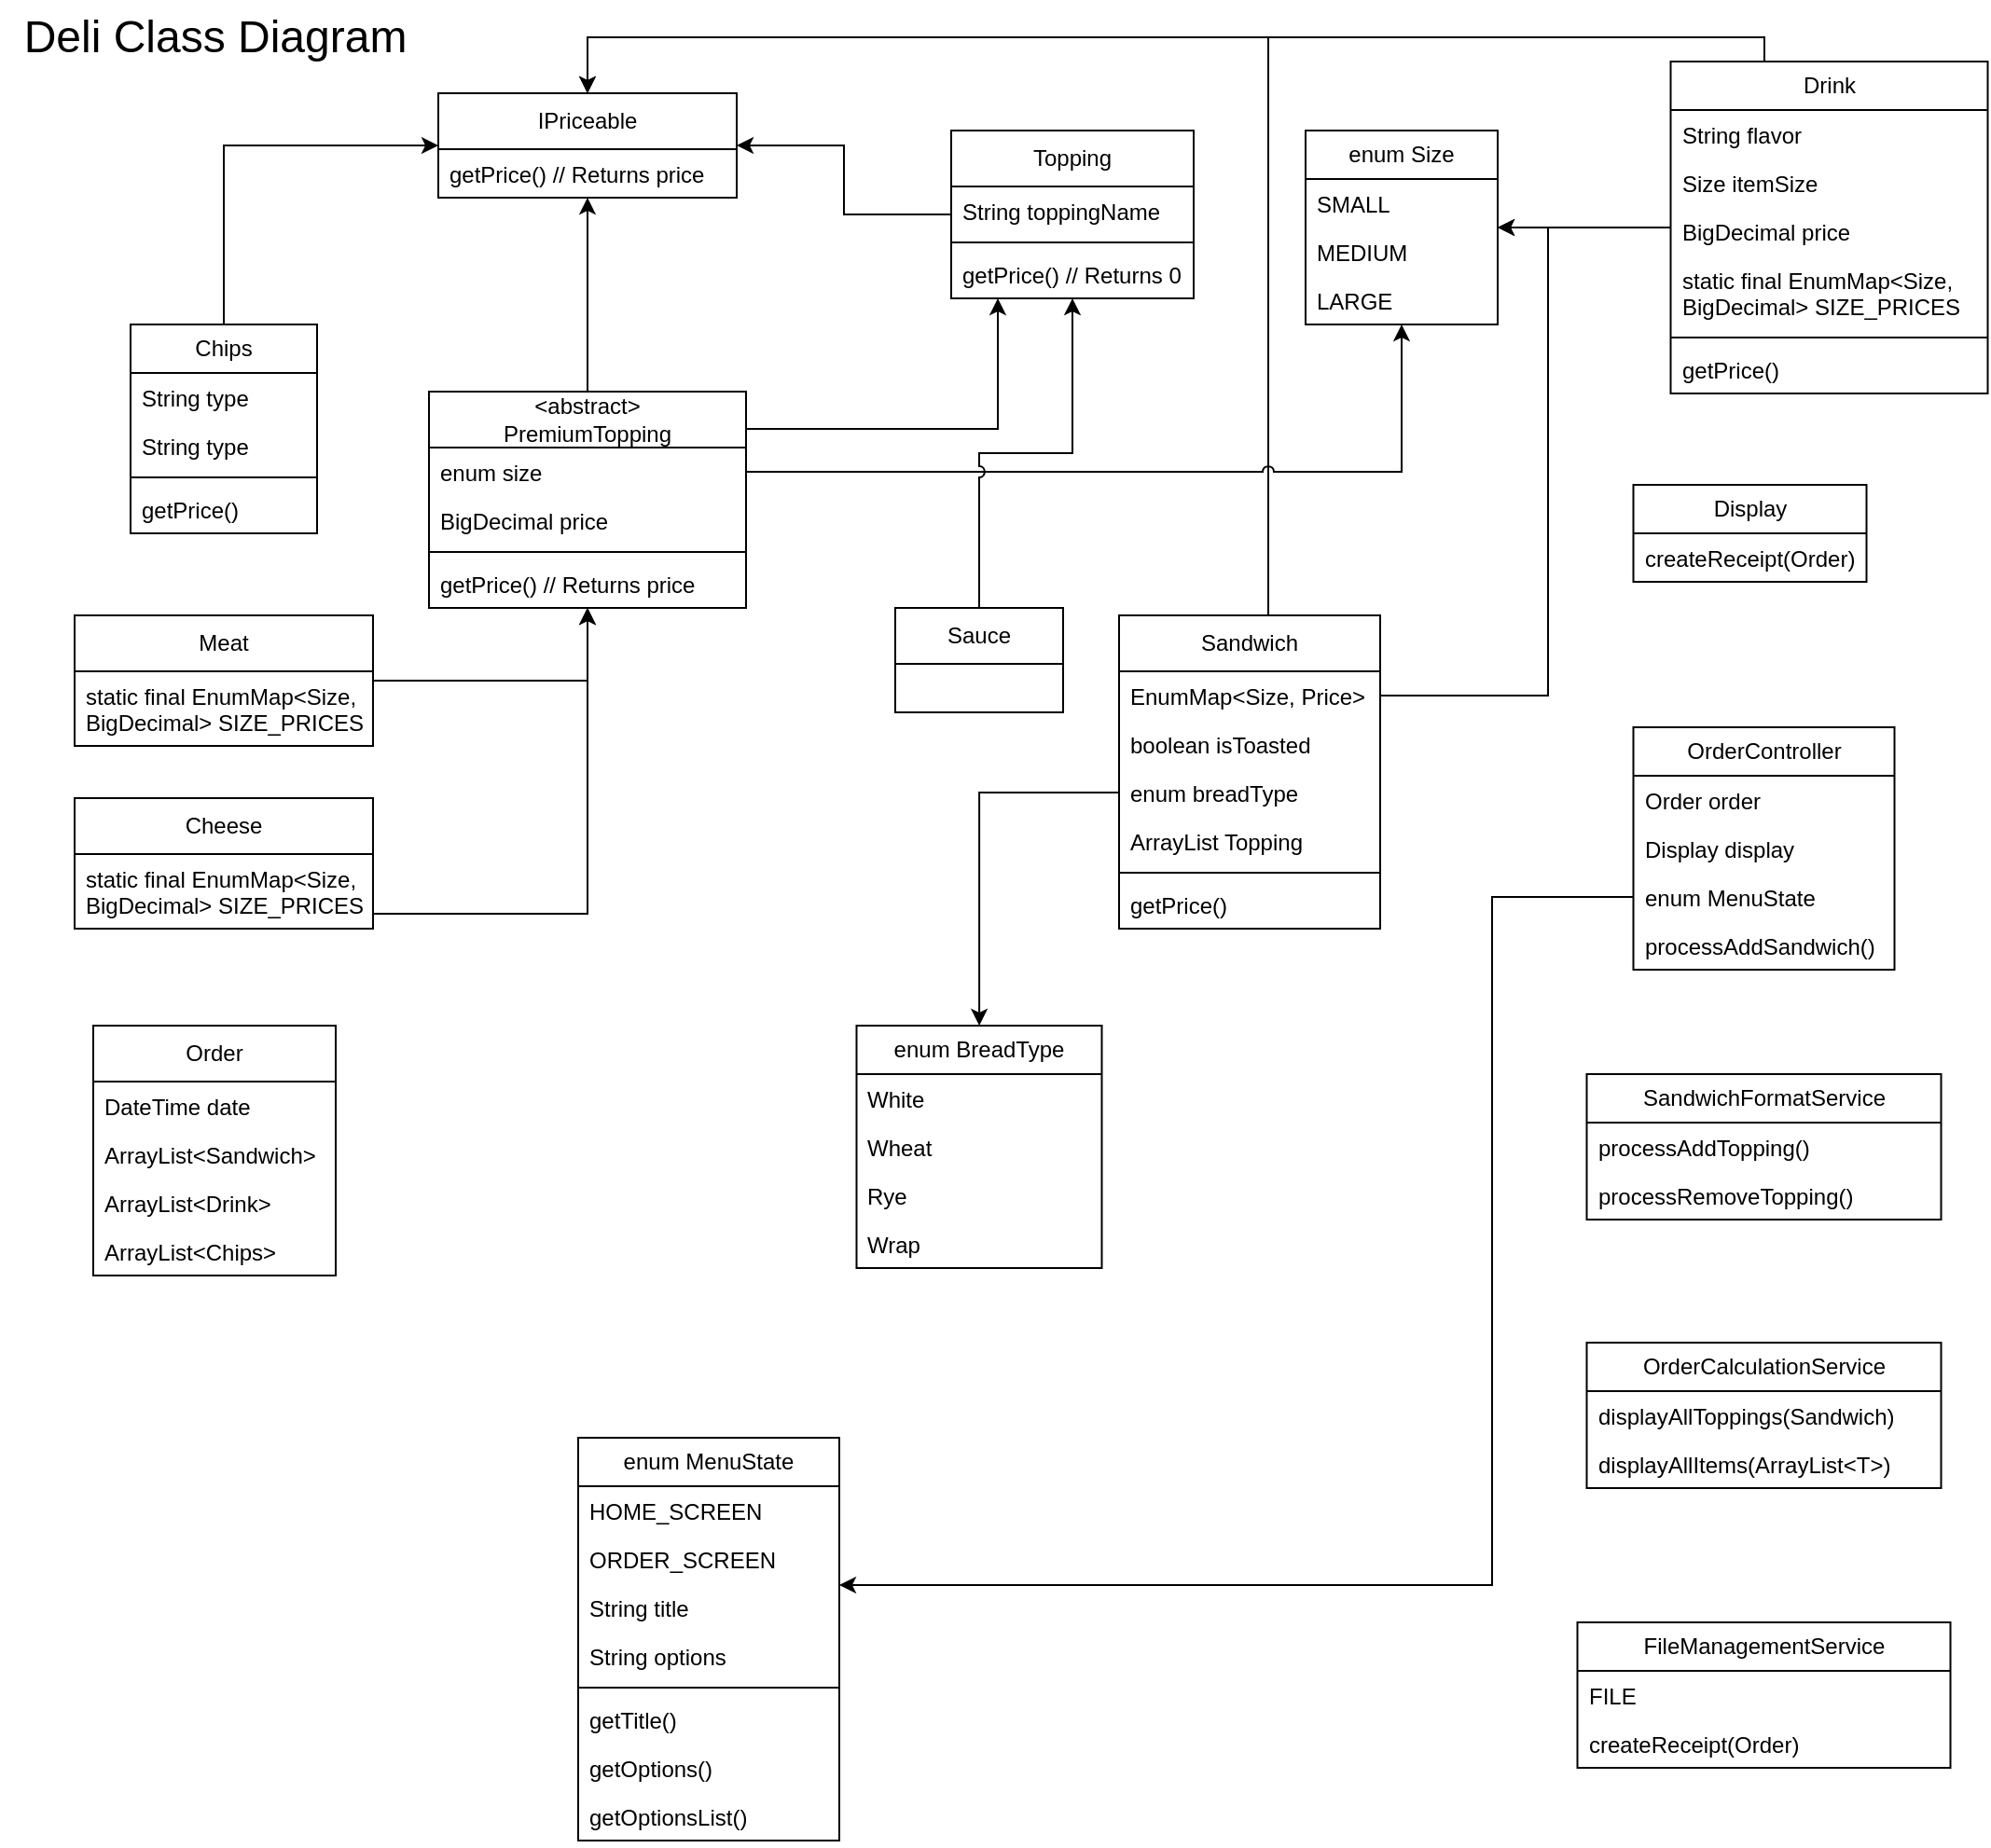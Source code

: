 <mxfile version="24.8.6">
  <diagram name="Page-1" id="uk5Gxl087Siz1Dc6DedR">
    <mxGraphModel dx="2537" dy="918" grid="1" gridSize="10" guides="1" tooltips="1" connect="1" arrows="1" fold="1" page="1" pageScale="1" pageWidth="850" pageHeight="1100" math="0" shadow="0">
      <root>
        <mxCell id="0" />
        <mxCell id="1" parent="0" />
        <mxCell id="gyhzgqQ-KLxNgcrdblLG-6" style="edgeStyle=orthogonalEdgeStyle;rounded=0;orthogonalLoop=1;jettySize=auto;html=1;jumpStyle=arc;" edge="1" parent="1" source="WZzNKSZbZgupmr9AaLVP-10" target="gyhzgqQ-KLxNgcrdblLG-1">
          <mxGeometry relative="1" as="geometry">
            <Array as="points">
              <mxPoint x="-160" y="30" />
              <mxPoint x="-525" y="30" />
            </Array>
          </mxGeometry>
        </mxCell>
        <mxCell id="WZzNKSZbZgupmr9AaLVP-10" value="Sandwich" style="swimlane;fontStyle=0;childLayout=stackLayout;horizontal=1;startSize=30;fillColor=none;horizontalStack=0;resizeParent=1;resizeParentMax=0;resizeLast=0;collapsible=1;marginBottom=0;whiteSpace=wrap;html=1;labelBackgroundColor=none;" parent="1" vertex="1">
          <mxGeometry x="-240" y="340" width="140" height="168" as="geometry" />
        </mxCell>
        <mxCell id="WZzNKSZbZgupmr9AaLVP-205" value="EnumMap&amp;lt;Size, Price&amp;gt;" style="text;strokeColor=none;fillColor=none;align=left;verticalAlign=top;spacingLeft=4;spacingRight=4;overflow=hidden;rotatable=0;points=[[0,0.5],[1,0.5]];portConstraint=eastwest;whiteSpace=wrap;html=1;labelBackgroundColor=none;" parent="WZzNKSZbZgupmr9AaLVP-10" vertex="1">
          <mxGeometry y="30" width="140" height="26" as="geometry" />
        </mxCell>
        <mxCell id="WZzNKSZbZgupmr9AaLVP-64" value="boolean isToasted" style="text;strokeColor=none;fillColor=none;align=left;verticalAlign=top;spacingLeft=4;spacingRight=4;overflow=hidden;rotatable=0;points=[[0,0.5],[1,0.5]];portConstraint=eastwest;whiteSpace=wrap;html=1;labelBackgroundColor=none;" parent="WZzNKSZbZgupmr9AaLVP-10" vertex="1">
          <mxGeometry y="56" width="140" height="26" as="geometry" />
        </mxCell>
        <mxCell id="WZzNKSZbZgupmr9AaLVP-76" value="enum breadType" style="text;strokeColor=none;fillColor=none;align=left;verticalAlign=top;spacingLeft=4;spacingRight=4;overflow=hidden;rotatable=0;points=[[0,0.5],[1,0.5]];portConstraint=eastwest;whiteSpace=wrap;html=1;labelBackgroundColor=none;" parent="WZzNKSZbZgupmr9AaLVP-10" vertex="1">
          <mxGeometry y="82" width="140" height="26" as="geometry" />
        </mxCell>
        <mxCell id="WZzNKSZbZgupmr9AaLVP-12" value="ArrayList Topping" style="text;strokeColor=none;fillColor=none;align=left;verticalAlign=top;spacingLeft=4;spacingRight=4;overflow=hidden;rotatable=0;points=[[0,0.5],[1,0.5]];portConstraint=eastwest;whiteSpace=wrap;html=1;labelBackgroundColor=none;" parent="WZzNKSZbZgupmr9AaLVP-10" vertex="1">
          <mxGeometry y="108" width="140" height="26" as="geometry" />
        </mxCell>
        <mxCell id="geYaQxWfy-8hWgXeI_JX-60" value="" style="line;strokeWidth=1;fillColor=none;align=left;verticalAlign=middle;spacingTop=-1;spacingLeft=3;spacingRight=3;rotatable=0;labelPosition=right;points=[];portConstraint=eastwest;strokeColor=inherit;" parent="WZzNKSZbZgupmr9AaLVP-10" vertex="1">
          <mxGeometry y="134" width="140" height="8" as="geometry" />
        </mxCell>
        <mxCell id="WZzNKSZbZgupmr9AaLVP-141" value="getPrice()" style="text;strokeColor=none;fillColor=none;align=left;verticalAlign=top;spacingLeft=4;spacingRight=4;overflow=hidden;rotatable=0;points=[[0,0.5],[1,0.5]];portConstraint=eastwest;whiteSpace=wrap;html=1;labelBackgroundColor=none;" parent="WZzNKSZbZgupmr9AaLVP-10" vertex="1">
          <mxGeometry y="142" width="140" height="26" as="geometry" />
        </mxCell>
        <mxCell id="gyhzgqQ-KLxNgcrdblLG-5" style="edgeStyle=orthogonalEdgeStyle;rounded=0;orthogonalLoop=1;jettySize=auto;html=1;" edge="1" parent="1" source="WZzNKSZbZgupmr9AaLVP-22" target="gyhzgqQ-KLxNgcrdblLG-1">
          <mxGeometry relative="1" as="geometry">
            <Array as="points">
              <mxPoint x="-720" y="88" />
            </Array>
          </mxGeometry>
        </mxCell>
        <mxCell id="WZzNKSZbZgupmr9AaLVP-22" value="Chips" style="swimlane;fontStyle=0;childLayout=stackLayout;horizontal=1;startSize=26;fillColor=none;horizontalStack=0;resizeParent=1;resizeParentMax=0;resizeLast=0;collapsible=1;marginBottom=0;whiteSpace=wrap;html=1;labelBackgroundColor=none;" parent="1" vertex="1">
          <mxGeometry x="-770" y="184" width="100" height="112" as="geometry" />
        </mxCell>
        <mxCell id="WZzNKSZbZgupmr9AaLVP-23" value="String type" style="text;strokeColor=none;fillColor=none;align=left;verticalAlign=top;spacingLeft=4;spacingRight=4;overflow=hidden;rotatable=0;points=[[0,0.5],[1,0.5]];portConstraint=eastwest;whiteSpace=wrap;html=1;labelBackgroundColor=none;" parent="WZzNKSZbZgupmr9AaLVP-22" vertex="1">
          <mxGeometry y="26" width="100" height="26" as="geometry" />
        </mxCell>
        <mxCell id="geYaQxWfy-8hWgXeI_JX-62" value="String type" style="text;strokeColor=none;fillColor=none;align=left;verticalAlign=top;spacingLeft=4;spacingRight=4;overflow=hidden;rotatable=0;points=[[0,0.5],[1,0.5]];portConstraint=eastwest;whiteSpace=wrap;html=1;labelBackgroundColor=none;" parent="WZzNKSZbZgupmr9AaLVP-22" vertex="1">
          <mxGeometry y="52" width="100" height="26" as="geometry" />
        </mxCell>
        <mxCell id="geYaQxWfy-8hWgXeI_JX-61" value="" style="line;strokeWidth=1;fillColor=none;align=left;verticalAlign=middle;spacingTop=-1;spacingLeft=3;spacingRight=3;rotatable=0;labelPosition=right;points=[];portConstraint=eastwest;strokeColor=inherit;" parent="WZzNKSZbZgupmr9AaLVP-22" vertex="1">
          <mxGeometry y="78" width="100" height="8" as="geometry" />
        </mxCell>
        <mxCell id="WZzNKSZbZgupmr9AaLVP-163" value="getPrice()" style="text;strokeColor=none;fillColor=none;align=left;verticalAlign=top;spacingLeft=4;spacingRight=4;overflow=hidden;rotatable=0;points=[[0,0.5],[1,0.5]];portConstraint=eastwest;whiteSpace=wrap;html=1;labelBackgroundColor=none;" parent="WZzNKSZbZgupmr9AaLVP-22" vertex="1">
          <mxGeometry y="86" width="100" height="26" as="geometry" />
        </mxCell>
        <mxCell id="WZzNKSZbZgupmr9AaLVP-65" value="Order" style="swimlane;fontStyle=0;childLayout=stackLayout;horizontal=1;startSize=30;fillColor=none;horizontalStack=0;resizeParent=1;resizeParentMax=0;resizeLast=0;collapsible=1;marginBottom=0;whiteSpace=wrap;html=1;labelBackgroundColor=none;" parent="1" vertex="1">
          <mxGeometry x="-790" y="560" width="130" height="134" as="geometry">
            <mxRectangle x="590" y="80" width="80" height="30" as="alternateBounds" />
          </mxGeometry>
        </mxCell>
        <mxCell id="WZzNKSZbZgupmr9AaLVP-88" value="DateTime date" style="text;strokeColor=none;fillColor=none;align=left;verticalAlign=top;spacingLeft=4;spacingRight=4;overflow=hidden;rotatable=0;points=[[0,0.5],[1,0.5]];portConstraint=eastwest;whiteSpace=wrap;html=1;labelBackgroundColor=none;" parent="WZzNKSZbZgupmr9AaLVP-65" vertex="1">
          <mxGeometry y="30" width="130" height="26" as="geometry" />
        </mxCell>
        <mxCell id="WZzNKSZbZgupmr9AaLVP-170" value="ArrayList&amp;lt;Sandwich&amp;gt;" style="text;strokeColor=none;fillColor=none;align=left;verticalAlign=top;spacingLeft=4;spacingRight=4;overflow=hidden;rotatable=0;points=[[0,0.5],[1,0.5]];portConstraint=eastwest;whiteSpace=wrap;html=1;labelBackgroundColor=none;" parent="WZzNKSZbZgupmr9AaLVP-65" vertex="1">
          <mxGeometry y="56" width="130" height="26" as="geometry" />
        </mxCell>
        <mxCell id="WZzNKSZbZgupmr9AaLVP-171" value="ArrayList&amp;lt;Drink&amp;gt;" style="text;strokeColor=none;fillColor=none;align=left;verticalAlign=top;spacingLeft=4;spacingRight=4;overflow=hidden;rotatable=0;points=[[0,0.5],[1,0.5]];portConstraint=eastwest;whiteSpace=wrap;html=1;labelBackgroundColor=none;" parent="WZzNKSZbZgupmr9AaLVP-65" vertex="1">
          <mxGeometry y="82" width="130" height="26" as="geometry" />
        </mxCell>
        <mxCell id="WZzNKSZbZgupmr9AaLVP-172" value="ArrayList&amp;lt;Chips&amp;gt;" style="text;strokeColor=none;fillColor=none;align=left;verticalAlign=top;spacingLeft=4;spacingRight=4;overflow=hidden;rotatable=0;points=[[0,0.5],[1,0.5]];portConstraint=eastwest;whiteSpace=wrap;html=1;labelBackgroundColor=none;" parent="WZzNKSZbZgupmr9AaLVP-65" vertex="1">
          <mxGeometry y="108" width="130" height="26" as="geometry" />
        </mxCell>
        <mxCell id="WZzNKSZbZgupmr9AaLVP-100" value="&lt;font style=&quot;font-size: 24px;&quot;&gt;Deli Class Diagram&lt;/font&gt;" style="text;html=1;align=center;verticalAlign=middle;resizable=0;points=[];autosize=1;strokeColor=none;fillColor=none;labelBackgroundColor=none;" parent="1" vertex="1">
          <mxGeometry x="-840" y="10" width="230" height="40" as="geometry" />
        </mxCell>
        <mxCell id="gyhzgqQ-KLxNgcrdblLG-4" style="edgeStyle=orthogonalEdgeStyle;rounded=0;orthogonalLoop=1;jettySize=auto;html=1;" edge="1" parent="1" source="WZzNKSZbZgupmr9AaLVP-143" target="gyhzgqQ-KLxNgcrdblLG-1">
          <mxGeometry relative="1" as="geometry" />
        </mxCell>
        <mxCell id="WZzNKSZbZgupmr9AaLVP-143" value="&lt;span style=&quot;background-color: initial;&quot;&gt;Topping&lt;/span&gt;" style="swimlane;fontStyle=0;childLayout=stackLayout;horizontal=1;startSize=30;fillColor=none;horizontalStack=0;resizeParent=1;resizeParentMax=0;resizeLast=0;collapsible=1;marginBottom=0;whiteSpace=wrap;html=1;labelBackgroundColor=none;" parent="1" vertex="1">
          <mxGeometry x="-330" y="80" width="130" height="90" as="geometry" />
        </mxCell>
        <mxCell id="WZzNKSZbZgupmr9AaLVP-189" value="String toppingName" style="text;strokeColor=none;fillColor=none;align=left;verticalAlign=top;spacingLeft=4;spacingRight=4;overflow=hidden;rotatable=0;points=[[0,0.5],[1,0.5]];portConstraint=eastwest;whiteSpace=wrap;html=1;labelBackgroundColor=none;" parent="WZzNKSZbZgupmr9AaLVP-143" vertex="1">
          <mxGeometry y="30" width="130" height="26" as="geometry" />
        </mxCell>
        <mxCell id="geYaQxWfy-8hWgXeI_JX-38" value="" style="line;strokeWidth=1;fillColor=none;align=left;verticalAlign=middle;spacingTop=-1;spacingLeft=3;spacingRight=3;rotatable=0;labelPosition=right;points=[];portConstraint=eastwest;strokeColor=inherit;" parent="WZzNKSZbZgupmr9AaLVP-143" vertex="1">
          <mxGeometry y="56" width="130" height="8" as="geometry" />
        </mxCell>
        <mxCell id="geYaQxWfy-8hWgXeI_JX-37" value="getPrice() // Returns 0" style="text;strokeColor=none;fillColor=none;align=left;verticalAlign=top;spacingLeft=4;spacingRight=4;overflow=hidden;rotatable=0;points=[[0,0.5],[1,0.5]];portConstraint=eastwest;whiteSpace=wrap;html=1;labelBackgroundColor=none;" parent="WZzNKSZbZgupmr9AaLVP-143" vertex="1">
          <mxGeometry y="64" width="130" height="26" as="geometry" />
        </mxCell>
        <mxCell id="WZzNKSZbZgupmr9AaLVP-151" value="OrderCalculationService" style="swimlane;fontStyle=0;childLayout=stackLayout;horizontal=1;startSize=26;fillColor=none;horizontalStack=0;resizeParent=1;resizeParentMax=0;resizeLast=0;collapsible=1;marginBottom=0;whiteSpace=wrap;html=1;labelBackgroundColor=none;" parent="1" vertex="1">
          <mxGeometry x="10.75" y="730" width="190" height="78" as="geometry" />
        </mxCell>
        <mxCell id="WZzNKSZbZgupmr9AaLVP-152" value="displayAllToppings(Sandwich)" style="text;strokeColor=none;fillColor=none;align=left;verticalAlign=top;spacingLeft=4;spacingRight=4;overflow=hidden;rotatable=0;points=[[0,0.5],[1,0.5]];portConstraint=eastwest;whiteSpace=wrap;html=1;labelBackgroundColor=none;" parent="WZzNKSZbZgupmr9AaLVP-151" vertex="1">
          <mxGeometry y="26" width="190" height="26" as="geometry" />
        </mxCell>
        <mxCell id="xHMpw6nMknU9mZ7vblhI-9" value="displayAllItems(ArrayList&amp;lt;T&amp;gt;)" style="text;strokeColor=none;fillColor=none;align=left;verticalAlign=top;spacingLeft=4;spacingRight=4;overflow=hidden;rotatable=0;points=[[0,0.5],[1,0.5]];portConstraint=eastwest;whiteSpace=wrap;html=1;labelBackgroundColor=none;" parent="WZzNKSZbZgupmr9AaLVP-151" vertex="1">
          <mxGeometry y="52" width="190" height="26" as="geometry" />
        </mxCell>
        <mxCell id="geYaQxWfy-8hWgXeI_JX-51" style="edgeStyle=orthogonalEdgeStyle;rounded=0;orthogonalLoop=1;jettySize=auto;html=1;" parent="1" source="WZzNKSZbZgupmr9AaLVP-180" target="WZzNKSZbZgupmr9AaLVP-143" edge="1">
          <mxGeometry relative="1" as="geometry">
            <Array as="points">
              <mxPoint x="-305" y="240" />
            </Array>
          </mxGeometry>
        </mxCell>
        <mxCell id="gyhzgqQ-KLxNgcrdblLG-3" style="edgeStyle=orthogonalEdgeStyle;rounded=0;orthogonalLoop=1;jettySize=auto;html=1;" edge="1" parent="1" source="WZzNKSZbZgupmr9AaLVP-180" target="gyhzgqQ-KLxNgcrdblLG-1">
          <mxGeometry relative="1" as="geometry" />
        </mxCell>
        <mxCell id="WZzNKSZbZgupmr9AaLVP-180" value="&lt;div&gt;&lt;span style=&quot;background-color: initial;&quot;&gt;&amp;lt;abstract&amp;gt;&lt;/span&gt;&lt;/div&gt;&lt;div&gt;&lt;span style=&quot;background-color: initial;&quot;&gt;PremiumTopping&lt;/span&gt;&lt;/div&gt;" style="swimlane;fontStyle=0;childLayout=stackLayout;horizontal=1;startSize=30;fillColor=none;horizontalStack=0;resizeParent=1;resizeParentMax=0;resizeLast=0;collapsible=1;marginBottom=0;whiteSpace=wrap;html=1;labelBackgroundColor=none;" parent="1" vertex="1">
          <mxGeometry x="-610" y="220" width="170" height="116" as="geometry" />
        </mxCell>
        <mxCell id="WZzNKSZbZgupmr9AaLVP-198" value="enum size" style="text;strokeColor=none;fillColor=none;align=left;verticalAlign=top;spacingLeft=4;spacingRight=4;overflow=hidden;rotatable=0;points=[[0,0.5],[1,0.5]];portConstraint=eastwest;whiteSpace=wrap;html=1;labelBackgroundColor=none;" parent="WZzNKSZbZgupmr9AaLVP-180" vertex="1">
          <mxGeometry y="30" width="170" height="26" as="geometry" />
        </mxCell>
        <mxCell id="xHMpw6nMknU9mZ7vblhI-43" value="BigDecimal price" style="text;strokeColor=none;fillColor=none;align=left;verticalAlign=top;spacingLeft=4;spacingRight=4;overflow=hidden;rotatable=0;points=[[0,0.5],[1,0.5]];portConstraint=eastwest;whiteSpace=wrap;html=1;labelBackgroundColor=none;" parent="WZzNKSZbZgupmr9AaLVP-180" vertex="1">
          <mxGeometry y="56" width="170" height="26" as="geometry" />
        </mxCell>
        <mxCell id="geYaQxWfy-8hWgXeI_JX-70" value="" style="line;strokeWidth=1;fillColor=none;align=left;verticalAlign=middle;spacingTop=-1;spacingLeft=3;spacingRight=3;rotatable=0;labelPosition=right;points=[];portConstraint=eastwest;strokeColor=inherit;" parent="WZzNKSZbZgupmr9AaLVP-180" vertex="1">
          <mxGeometry y="82" width="170" height="8" as="geometry" />
        </mxCell>
        <mxCell id="geYaQxWfy-8hWgXeI_JX-68" value="getPrice() // Returns price" style="text;strokeColor=none;fillColor=none;align=left;verticalAlign=top;spacingLeft=4;spacingRight=4;overflow=hidden;rotatable=0;points=[[0,0.5],[1,0.5]];portConstraint=eastwest;whiteSpace=wrap;html=1;labelBackgroundColor=none;" parent="WZzNKSZbZgupmr9AaLVP-180" vertex="1">
          <mxGeometry y="90" width="170" height="26" as="geometry" />
        </mxCell>
        <mxCell id="WZzNKSZbZgupmr9AaLVP-208" value="FileManagementService" style="swimlane;fontStyle=0;childLayout=stackLayout;horizontal=1;startSize=26;fillColor=none;horizontalStack=0;resizeParent=1;resizeParentMax=0;resizeLast=0;collapsible=1;marginBottom=0;whiteSpace=wrap;html=1;labelBackgroundColor=none;" parent="1" vertex="1">
          <mxGeometry x="5.75" y="880" width="200" height="78" as="geometry" />
        </mxCell>
        <mxCell id="xHMpw6nMknU9mZ7vblhI-11" value="FILE" style="text;strokeColor=none;fillColor=none;align=left;verticalAlign=top;spacingLeft=4;spacingRight=4;overflow=hidden;rotatable=0;points=[[0,0.5],[1,0.5]];portConstraint=eastwest;whiteSpace=wrap;html=1;labelBackgroundColor=none;" parent="WZzNKSZbZgupmr9AaLVP-208" vertex="1">
          <mxGeometry y="26" width="200" height="26" as="geometry" />
        </mxCell>
        <mxCell id="WZzNKSZbZgupmr9AaLVP-209" value="createReceipt(Order)" style="text;strokeColor=none;fillColor=none;align=left;verticalAlign=top;spacingLeft=4;spacingRight=4;overflow=hidden;rotatable=0;points=[[0,0.5],[1,0.5]];portConstraint=eastwest;whiteSpace=wrap;html=1;labelBackgroundColor=none;" parent="WZzNKSZbZgupmr9AaLVP-208" vertex="1">
          <mxGeometry y="52" width="200" height="26" as="geometry" />
        </mxCell>
        <mxCell id="xHMpw6nMknU9mZ7vblhI-21" value="enum BreadType" style="swimlane;fontStyle=0;childLayout=stackLayout;horizontal=1;startSize=26;fillColor=none;horizontalStack=0;resizeParent=1;resizeParentMax=0;resizeLast=0;collapsible=1;marginBottom=0;whiteSpace=wrap;html=1;labelBackgroundColor=none;" parent="1" vertex="1">
          <mxGeometry x="-380.75" y="560" width="131.5" height="130" as="geometry" />
        </mxCell>
        <mxCell id="xHMpw6nMknU9mZ7vblhI-22" value="White" style="text;strokeColor=none;fillColor=none;align=left;verticalAlign=top;spacingLeft=4;spacingRight=4;overflow=hidden;rotatable=0;points=[[0,0.5],[1,0.5]];portConstraint=eastwest;whiteSpace=wrap;html=1;labelBackgroundColor=none;" parent="xHMpw6nMknU9mZ7vblhI-21" vertex="1">
          <mxGeometry y="26" width="131.5" height="26" as="geometry" />
        </mxCell>
        <mxCell id="xHMpw6nMknU9mZ7vblhI-23" value="Wheat" style="text;strokeColor=none;fillColor=none;align=left;verticalAlign=top;spacingLeft=4;spacingRight=4;overflow=hidden;rotatable=0;points=[[0,0.5],[1,0.5]];portConstraint=eastwest;whiteSpace=wrap;html=1;labelBackgroundColor=none;" parent="xHMpw6nMknU9mZ7vblhI-21" vertex="1">
          <mxGeometry y="52" width="131.5" height="26" as="geometry" />
        </mxCell>
        <mxCell id="xHMpw6nMknU9mZ7vblhI-24" value="Rye" style="text;strokeColor=none;fillColor=none;align=left;verticalAlign=top;spacingLeft=4;spacingRight=4;overflow=hidden;rotatable=0;points=[[0,0.5],[1,0.5]];portConstraint=eastwest;whiteSpace=wrap;html=1;labelBackgroundColor=none;" parent="xHMpw6nMknU9mZ7vblhI-21" vertex="1">
          <mxGeometry y="78" width="131.5" height="26" as="geometry" />
        </mxCell>
        <mxCell id="xHMpw6nMknU9mZ7vblhI-32" value="Wrap" style="text;strokeColor=none;fillColor=none;align=left;verticalAlign=top;spacingLeft=4;spacingRight=4;overflow=hidden;rotatable=0;points=[[0,0.5],[1,0.5]];portConstraint=eastwest;whiteSpace=wrap;html=1;labelBackgroundColor=none;" parent="xHMpw6nMknU9mZ7vblhI-21" vertex="1">
          <mxGeometry y="104" width="131.5" height="26" as="geometry" />
        </mxCell>
        <mxCell id="xHMpw6nMknU9mZ7vblhI-46" value="SandwichFormatService" style="swimlane;fontStyle=0;childLayout=stackLayout;horizontal=1;startSize=26;fillColor=none;horizontalStack=0;resizeParent=1;resizeParentMax=0;resizeLast=0;collapsible=1;marginBottom=0;whiteSpace=wrap;html=1;labelBackgroundColor=none;" parent="1" vertex="1">
          <mxGeometry x="10.75" y="586" width="190" height="78" as="geometry" />
        </mxCell>
        <mxCell id="xHMpw6nMknU9mZ7vblhI-47" value="processAddTopping()" style="text;strokeColor=none;fillColor=none;align=left;verticalAlign=top;spacingLeft=4;spacingRight=4;overflow=hidden;rotatable=0;points=[[0,0.5],[1,0.5]];portConstraint=eastwest;whiteSpace=wrap;html=1;labelBackgroundColor=none;" parent="xHMpw6nMknU9mZ7vblhI-46" vertex="1">
          <mxGeometry y="26" width="190" height="26" as="geometry" />
        </mxCell>
        <mxCell id="xHMpw6nMknU9mZ7vblhI-48" value="processRemoveTopping()" style="text;strokeColor=none;fillColor=none;align=left;verticalAlign=top;spacingLeft=4;spacingRight=4;overflow=hidden;rotatable=0;points=[[0,0.5],[1,0.5]];portConstraint=eastwest;whiteSpace=wrap;html=1;labelBackgroundColor=none;" parent="xHMpw6nMknU9mZ7vblhI-46" vertex="1">
          <mxGeometry y="52" width="190" height="26" as="geometry" />
        </mxCell>
        <mxCell id="tzerqt3c-VgbQqbqvUHQ-2" value="enum Size" style="swimlane;fontStyle=0;childLayout=stackLayout;horizontal=1;startSize=26;fillColor=none;horizontalStack=0;resizeParent=1;resizeParentMax=0;resizeLast=0;collapsible=1;marginBottom=0;whiteSpace=wrap;html=1;labelBackgroundColor=none;" parent="1" vertex="1">
          <mxGeometry x="-140" y="80" width="103" height="104" as="geometry" />
        </mxCell>
        <mxCell id="tzerqt3c-VgbQqbqvUHQ-3" value="SMALL" style="text;strokeColor=none;fillColor=none;align=left;verticalAlign=top;spacingLeft=4;spacingRight=4;overflow=hidden;rotatable=0;points=[[0,0.5],[1,0.5]];portConstraint=eastwest;whiteSpace=wrap;html=1;labelBackgroundColor=none;" parent="tzerqt3c-VgbQqbqvUHQ-2" vertex="1">
          <mxGeometry y="26" width="103" height="26" as="geometry" />
        </mxCell>
        <mxCell id="tzerqt3c-VgbQqbqvUHQ-4" value="MEDIUM" style="text;strokeColor=none;fillColor=none;align=left;verticalAlign=top;spacingLeft=4;spacingRight=4;overflow=hidden;rotatable=0;points=[[0,0.5],[1,0.5]];portConstraint=eastwest;whiteSpace=wrap;html=1;labelBackgroundColor=none;" parent="tzerqt3c-VgbQqbqvUHQ-2" vertex="1">
          <mxGeometry y="52" width="103" height="26" as="geometry" />
        </mxCell>
        <mxCell id="tzerqt3c-VgbQqbqvUHQ-5" value="LARGE" style="text;strokeColor=none;fillColor=none;align=left;verticalAlign=top;spacingLeft=4;spacingRight=4;overflow=hidden;rotatable=0;points=[[0,0.5],[1,0.5]];portConstraint=eastwest;whiteSpace=wrap;html=1;labelBackgroundColor=none;" parent="tzerqt3c-VgbQqbqvUHQ-2" vertex="1">
          <mxGeometry y="78" width="103" height="26" as="geometry" />
        </mxCell>
        <mxCell id="tzerqt3c-VgbQqbqvUHQ-1" style="edgeStyle=orthogonalEdgeStyle;rounded=0;orthogonalLoop=1;jettySize=auto;html=1;" parent="1" source="WZzNKSZbZgupmr9AaLVP-205" target="tzerqt3c-VgbQqbqvUHQ-2" edge="1">
          <mxGeometry relative="1" as="geometry">
            <mxPoint x="-100" y="190" as="targetPoint" />
            <Array as="points">
              <mxPoint x="-10" y="383" />
              <mxPoint x="-10" y="132" />
            </Array>
          </mxGeometry>
        </mxCell>
        <mxCell id="geYaQxWfy-8hWgXeI_JX-3" value="enum MenuState" style="swimlane;fontStyle=0;childLayout=stackLayout;horizontal=1;startSize=26;fillColor=none;horizontalStack=0;resizeParent=1;resizeParentMax=0;resizeLast=0;collapsible=1;marginBottom=0;whiteSpace=wrap;html=1;labelBackgroundColor=none;" parent="1" vertex="1">
          <mxGeometry x="-530" y="781" width="140" height="216" as="geometry" />
        </mxCell>
        <mxCell id="geYaQxWfy-8hWgXeI_JX-25" value="HOME_SCREEN" style="text;strokeColor=none;fillColor=none;align=left;verticalAlign=top;spacingLeft=4;spacingRight=4;overflow=hidden;rotatable=0;points=[[0,0.5],[1,0.5]];portConstraint=eastwest;whiteSpace=wrap;html=1;labelBackgroundColor=none;" parent="geYaQxWfy-8hWgXeI_JX-3" vertex="1">
          <mxGeometry y="26" width="140" height="26" as="geometry" />
        </mxCell>
        <mxCell id="geYaQxWfy-8hWgXeI_JX-26" value="ORDER_SCREEN" style="text;strokeColor=none;fillColor=none;align=left;verticalAlign=top;spacingLeft=4;spacingRight=4;overflow=hidden;rotatable=0;points=[[0,0.5],[1,0.5]];portConstraint=eastwest;whiteSpace=wrap;html=1;labelBackgroundColor=none;" parent="geYaQxWfy-8hWgXeI_JX-3" vertex="1">
          <mxGeometry y="52" width="140" height="26" as="geometry" />
        </mxCell>
        <mxCell id="geYaQxWfy-8hWgXeI_JX-27" value="String title" style="text;strokeColor=none;fillColor=none;align=left;verticalAlign=top;spacingLeft=4;spacingRight=4;overflow=hidden;rotatable=0;points=[[0,0.5],[1,0.5]];portConstraint=eastwest;whiteSpace=wrap;html=1;labelBackgroundColor=none;" parent="geYaQxWfy-8hWgXeI_JX-3" vertex="1">
          <mxGeometry y="78" width="140" height="26" as="geometry" />
        </mxCell>
        <mxCell id="geYaQxWfy-8hWgXeI_JX-28" value="String options" style="text;strokeColor=none;fillColor=none;align=left;verticalAlign=top;spacingLeft=4;spacingRight=4;overflow=hidden;rotatable=0;points=[[0,0.5],[1,0.5]];portConstraint=eastwest;whiteSpace=wrap;html=1;labelBackgroundColor=none;" parent="geYaQxWfy-8hWgXeI_JX-3" vertex="1">
          <mxGeometry y="104" width="140" height="26" as="geometry" />
        </mxCell>
        <mxCell id="geYaQxWfy-8hWgXeI_JX-33" value="" style="line;strokeWidth=1;fillColor=none;align=left;verticalAlign=middle;spacingTop=-1;spacingLeft=3;spacingRight=3;rotatable=0;labelPosition=right;points=[];portConstraint=eastwest;strokeColor=inherit;" parent="geYaQxWfy-8hWgXeI_JX-3" vertex="1">
          <mxGeometry y="130" width="140" height="8" as="geometry" />
        </mxCell>
        <mxCell id="geYaQxWfy-8hWgXeI_JX-34" value="getTitle()" style="text;strokeColor=none;fillColor=none;align=left;verticalAlign=top;spacingLeft=4;spacingRight=4;overflow=hidden;rotatable=0;points=[[0,0.5],[1,0.5]];portConstraint=eastwest;whiteSpace=wrap;html=1;labelBackgroundColor=none;" parent="geYaQxWfy-8hWgXeI_JX-3" vertex="1">
          <mxGeometry y="138" width="140" height="26" as="geometry" />
        </mxCell>
        <mxCell id="geYaQxWfy-8hWgXeI_JX-35" value="getOptions()" style="text;strokeColor=none;fillColor=none;align=left;verticalAlign=top;spacingLeft=4;spacingRight=4;overflow=hidden;rotatable=0;points=[[0,0.5],[1,0.5]];portConstraint=eastwest;whiteSpace=wrap;html=1;labelBackgroundColor=none;" parent="geYaQxWfy-8hWgXeI_JX-3" vertex="1">
          <mxGeometry y="164" width="140" height="26" as="geometry" />
        </mxCell>
        <mxCell id="geYaQxWfy-8hWgXeI_JX-36" value="getOptionsList()" style="text;strokeColor=none;fillColor=none;align=left;verticalAlign=top;spacingLeft=4;spacingRight=4;overflow=hidden;rotatable=0;points=[[0,0.5],[1,0.5]];portConstraint=eastwest;whiteSpace=wrap;html=1;labelBackgroundColor=none;" parent="geYaQxWfy-8hWgXeI_JX-3" vertex="1">
          <mxGeometry y="190" width="140" height="26" as="geometry" />
        </mxCell>
        <mxCell id="geYaQxWfy-8hWgXeI_JX-47" style="edgeStyle=orthogonalEdgeStyle;rounded=0;orthogonalLoop=1;jettySize=auto;html=1;" parent="1" source="geYaQxWfy-8hWgXeI_JX-39" target="WZzNKSZbZgupmr9AaLVP-180" edge="1">
          <mxGeometry relative="1" as="geometry" />
        </mxCell>
        <mxCell id="geYaQxWfy-8hWgXeI_JX-39" value="&lt;div&gt;&lt;span style=&quot;background-color: initial;&quot;&gt;Meat&lt;/span&gt;&lt;/div&gt;" style="swimlane;fontStyle=0;childLayout=stackLayout;horizontal=1;startSize=30;fillColor=none;horizontalStack=0;resizeParent=1;resizeParentMax=0;resizeLast=0;collapsible=1;marginBottom=0;whiteSpace=wrap;html=1;labelBackgroundColor=none;" parent="1" vertex="1">
          <mxGeometry x="-800" y="340" width="160" height="70" as="geometry" />
        </mxCell>
        <mxCell id="geYaQxWfy-8hWgXeI_JX-42" value="static final EnumMap&amp;lt;Size, BigDecimal&amp;gt; SIZE_PRICES" style="text;strokeColor=none;fillColor=none;align=left;verticalAlign=top;spacingLeft=4;spacingRight=4;overflow=hidden;rotatable=0;points=[[0,0.5],[1,0.5]];portConstraint=eastwest;whiteSpace=wrap;html=1;labelBackgroundColor=none;" parent="geYaQxWfy-8hWgXeI_JX-39" vertex="1">
          <mxGeometry y="30" width="160" height="40" as="geometry" />
        </mxCell>
        <mxCell id="geYaQxWfy-8hWgXeI_JX-52" style="edgeStyle=orthogonalEdgeStyle;rounded=0;orthogonalLoop=1;jettySize=auto;html=1;jumpStyle=arc;" parent="1" source="WZzNKSZbZgupmr9AaLVP-198" target="tzerqt3c-VgbQqbqvUHQ-2" edge="1">
          <mxGeometry relative="1" as="geometry" />
        </mxCell>
        <mxCell id="geYaQxWfy-8hWgXeI_JX-55" style="edgeStyle=orthogonalEdgeStyle;rounded=0;orthogonalLoop=1;jettySize=auto;html=1;jumpStyle=arc;" parent="1" source="geYaQxWfy-8hWgXeI_JX-53" target="WZzNKSZbZgupmr9AaLVP-143" edge="1">
          <mxGeometry relative="1" as="geometry" />
        </mxCell>
        <mxCell id="geYaQxWfy-8hWgXeI_JX-53" value="&lt;div&gt;&lt;span style=&quot;background-color: initial;&quot;&gt;Sauce&lt;/span&gt;&lt;/div&gt;" style="swimlane;fontStyle=0;childLayout=stackLayout;horizontal=1;startSize=30;fillColor=none;horizontalStack=0;resizeParent=1;resizeParentMax=0;resizeLast=0;collapsible=1;marginBottom=0;whiteSpace=wrap;html=1;labelBackgroundColor=none;" parent="1" vertex="1">
          <mxGeometry x="-360" y="336" width="90" height="56" as="geometry" />
        </mxCell>
        <mxCell id="geYaQxWfy-8hWgXeI_JX-65" style="edgeStyle=orthogonalEdgeStyle;rounded=0;orthogonalLoop=1;jettySize=auto;html=1;" parent="1" source="geYaQxWfy-8hWgXeI_JX-63" target="WZzNKSZbZgupmr9AaLVP-180" edge="1">
          <mxGeometry relative="1" as="geometry">
            <Array as="points">
              <mxPoint x="-525" y="500" />
            </Array>
          </mxGeometry>
        </mxCell>
        <mxCell id="geYaQxWfy-8hWgXeI_JX-63" value="&lt;div&gt;&lt;span style=&quot;background-color: initial;&quot;&gt;Cheese&lt;/span&gt;&lt;/div&gt;" style="swimlane;fontStyle=0;childLayout=stackLayout;horizontal=1;startSize=30;fillColor=none;horizontalStack=0;resizeParent=1;resizeParentMax=0;resizeLast=0;collapsible=1;marginBottom=0;whiteSpace=wrap;html=1;labelBackgroundColor=none;" parent="1" vertex="1">
          <mxGeometry x="-800" y="438" width="160" height="70" as="geometry" />
        </mxCell>
        <mxCell id="geYaQxWfy-8hWgXeI_JX-64" value="static final EnumMap&amp;lt;Size, BigDecimal&amp;gt; SIZE_PRICES" style="text;strokeColor=none;fillColor=none;align=left;verticalAlign=top;spacingLeft=4;spacingRight=4;overflow=hidden;rotatable=0;points=[[0,0.5],[1,0.5]];portConstraint=eastwest;whiteSpace=wrap;html=1;labelBackgroundColor=none;" parent="geYaQxWfy-8hWgXeI_JX-63" vertex="1">
          <mxGeometry y="30" width="160" height="40" as="geometry" />
        </mxCell>
        <mxCell id="WZzNKSZbZgupmr9AaLVP-139" value="OrderController" style="swimlane;fontStyle=0;childLayout=stackLayout;horizontal=1;startSize=26;fillColor=none;horizontalStack=0;resizeParent=1;resizeParentMax=0;resizeLast=0;collapsible=1;marginBottom=0;whiteSpace=wrap;html=1;labelBackgroundColor=none;" parent="1" vertex="1">
          <mxGeometry x="35.75" y="400" width="140" height="130" as="geometry" />
        </mxCell>
        <mxCell id="xHMpw6nMknU9mZ7vblhI-15" value="Order order" style="text;strokeColor=none;fillColor=none;align=left;verticalAlign=top;spacingLeft=4;spacingRight=4;overflow=hidden;rotatable=0;points=[[0,0.5],[1,0.5]];portConstraint=eastwest;whiteSpace=wrap;html=1;labelBackgroundColor=none;" parent="WZzNKSZbZgupmr9AaLVP-139" vertex="1">
          <mxGeometry y="26" width="140" height="26" as="geometry" />
        </mxCell>
        <mxCell id="geYaQxWfy-8hWgXeI_JX-1" value="Display display" style="text;strokeColor=none;fillColor=none;align=left;verticalAlign=top;spacingLeft=4;spacingRight=4;overflow=hidden;rotatable=0;points=[[0,0.5],[1,0.5]];portConstraint=eastwest;whiteSpace=wrap;html=1;labelBackgroundColor=none;" parent="WZzNKSZbZgupmr9AaLVP-139" vertex="1">
          <mxGeometry y="52" width="140" height="26" as="geometry" />
        </mxCell>
        <mxCell id="geYaQxWfy-8hWgXeI_JX-2" value="enum MenuState" style="text;strokeColor=none;fillColor=none;align=left;verticalAlign=top;spacingLeft=4;spacingRight=4;overflow=hidden;rotatable=0;points=[[0,0.5],[1,0.5]];portConstraint=eastwest;whiteSpace=wrap;html=1;labelBackgroundColor=none;" parent="WZzNKSZbZgupmr9AaLVP-139" vertex="1">
          <mxGeometry y="78" width="140" height="26" as="geometry" />
        </mxCell>
        <mxCell id="xHMpw6nMknU9mZ7vblhI-34" value="processAddSandwich()" style="text;strokeColor=none;fillColor=none;align=left;verticalAlign=top;spacingLeft=4;spacingRight=4;overflow=hidden;rotatable=0;points=[[0,0.5],[1,0.5]];portConstraint=eastwest;whiteSpace=wrap;html=1;labelBackgroundColor=none;" parent="WZzNKSZbZgupmr9AaLVP-139" vertex="1">
          <mxGeometry y="104" width="140" height="26" as="geometry" />
        </mxCell>
        <mxCell id="geYaQxWfy-8hWgXeI_JX-72" value="Display" style="swimlane;fontStyle=0;childLayout=stackLayout;horizontal=1;startSize=26;fillColor=none;horizontalStack=0;resizeParent=1;resizeParentMax=0;resizeLast=0;collapsible=1;marginBottom=0;whiteSpace=wrap;html=1;labelBackgroundColor=none;" parent="1" vertex="1">
          <mxGeometry x="35.75" y="270" width="125" height="52" as="geometry" />
        </mxCell>
        <mxCell id="geYaQxWfy-8hWgXeI_JX-74" value="createReceipt(Order)" style="text;strokeColor=none;fillColor=none;align=left;verticalAlign=top;spacingLeft=4;spacingRight=4;overflow=hidden;rotatable=0;points=[[0,0.5],[1,0.5]];portConstraint=eastwest;whiteSpace=wrap;html=1;labelBackgroundColor=none;" parent="geYaQxWfy-8hWgXeI_JX-72" vertex="1">
          <mxGeometry y="26" width="125" height="26" as="geometry" />
        </mxCell>
        <mxCell id="geYaQxWfy-8hWgXeI_JX-76" style="edgeStyle=orthogonalEdgeStyle;rounded=0;orthogonalLoop=1;jettySize=auto;html=1;" parent="1" source="WZzNKSZbZgupmr9AaLVP-76" target="xHMpw6nMknU9mZ7vblhI-21" edge="1">
          <mxGeometry relative="1" as="geometry" />
        </mxCell>
        <mxCell id="geYaQxWfy-8hWgXeI_JX-78" style="edgeStyle=orthogonalEdgeStyle;rounded=0;orthogonalLoop=1;jettySize=auto;html=1;" parent="1" source="geYaQxWfy-8hWgXeI_JX-2" target="geYaQxWfy-8hWgXeI_JX-3" edge="1">
          <mxGeometry relative="1" as="geometry">
            <Array as="points">
              <mxPoint x="-40" y="491" />
              <mxPoint x="-40" y="860" />
            </Array>
          </mxGeometry>
        </mxCell>
        <mxCell id="gyhzgqQ-KLxNgcrdblLG-1" value="&lt;div&gt;&lt;span style=&quot;background-color: initial;&quot;&gt;IPriceable&lt;/span&gt;&lt;/div&gt;" style="swimlane;fontStyle=0;childLayout=stackLayout;horizontal=1;startSize=30;fillColor=none;horizontalStack=0;resizeParent=1;resizeParentMax=0;resizeLast=0;collapsible=1;marginBottom=0;whiteSpace=wrap;html=1;labelBackgroundColor=none;" vertex="1" parent="1">
          <mxGeometry x="-605" y="60" width="160" height="56" as="geometry" />
        </mxCell>
        <mxCell id="gyhzgqQ-KLxNgcrdblLG-2" value="getPrice() // Returns price" style="text;strokeColor=none;fillColor=none;align=left;verticalAlign=top;spacingLeft=4;spacingRight=4;overflow=hidden;rotatable=0;points=[[0,0.5],[1,0.5]];portConstraint=eastwest;whiteSpace=wrap;html=1;labelBackgroundColor=none;" vertex="1" parent="gyhzgqQ-KLxNgcrdblLG-1">
          <mxGeometry y="30" width="160" height="26" as="geometry" />
        </mxCell>
        <mxCell id="gyhzgqQ-KLxNgcrdblLG-12" style="edgeStyle=orthogonalEdgeStyle;rounded=0;orthogonalLoop=1;jettySize=auto;html=1;" edge="1" parent="1" source="gyhzgqQ-KLxNgcrdblLG-7" target="gyhzgqQ-KLxNgcrdblLG-1">
          <mxGeometry relative="1" as="geometry">
            <Array as="points">
              <mxPoint x="106" y="30" />
              <mxPoint x="-525" y="30" />
            </Array>
          </mxGeometry>
        </mxCell>
        <mxCell id="gyhzgqQ-KLxNgcrdblLG-13" style="edgeStyle=orthogonalEdgeStyle;rounded=0;orthogonalLoop=1;jettySize=auto;html=1;" edge="1" parent="1" source="gyhzgqQ-KLxNgcrdblLG-7" target="tzerqt3c-VgbQqbqvUHQ-2">
          <mxGeometry relative="1" as="geometry" />
        </mxCell>
        <mxCell id="gyhzgqQ-KLxNgcrdblLG-7" value="Drink" style="swimlane;fontStyle=0;childLayout=stackLayout;horizontal=1;startSize=26;fillColor=none;horizontalStack=0;resizeParent=1;resizeParentMax=0;resizeLast=0;collapsible=1;marginBottom=0;whiteSpace=wrap;html=1;labelBackgroundColor=none;" vertex="1" parent="1">
          <mxGeometry x="55.75" y="43" width="170" height="178" as="geometry" />
        </mxCell>
        <mxCell id="gyhzgqQ-KLxNgcrdblLG-8" value="String flavor" style="text;strokeColor=none;fillColor=none;align=left;verticalAlign=top;spacingLeft=4;spacingRight=4;overflow=hidden;rotatable=0;points=[[0,0.5],[1,0.5]];portConstraint=eastwest;whiteSpace=wrap;html=1;labelBackgroundColor=none;" vertex="1" parent="gyhzgqQ-KLxNgcrdblLG-7">
          <mxGeometry y="26" width="170" height="26" as="geometry" />
        </mxCell>
        <mxCell id="gyhzgqQ-KLxNgcrdblLG-9" value="Size itemSize" style="text;strokeColor=none;fillColor=none;align=left;verticalAlign=top;spacingLeft=4;spacingRight=4;overflow=hidden;rotatable=0;points=[[0,0.5],[1,0.5]];portConstraint=eastwest;whiteSpace=wrap;html=1;labelBackgroundColor=none;" vertex="1" parent="gyhzgqQ-KLxNgcrdblLG-7">
          <mxGeometry y="52" width="170" height="26" as="geometry" />
        </mxCell>
        <mxCell id="gyhzgqQ-KLxNgcrdblLG-15" value="BigDecimal price" style="text;strokeColor=none;fillColor=none;align=left;verticalAlign=top;spacingLeft=4;spacingRight=4;overflow=hidden;rotatable=0;points=[[0,0.5],[1,0.5]];portConstraint=eastwest;whiteSpace=wrap;html=1;labelBackgroundColor=none;" vertex="1" parent="gyhzgqQ-KLxNgcrdblLG-7">
          <mxGeometry y="78" width="170" height="26" as="geometry" />
        </mxCell>
        <mxCell id="gyhzgqQ-KLxNgcrdblLG-14" value="static final EnumMap&amp;lt;Size, BigDecimal&amp;gt; SIZE_PRICES" style="text;strokeColor=none;fillColor=none;align=left;verticalAlign=top;spacingLeft=4;spacingRight=4;overflow=hidden;rotatable=0;points=[[0,0.5],[1,0.5]];portConstraint=eastwest;whiteSpace=wrap;html=1;labelBackgroundColor=none;" vertex="1" parent="gyhzgqQ-KLxNgcrdblLG-7">
          <mxGeometry y="104" width="170" height="40" as="geometry" />
        </mxCell>
        <mxCell id="gyhzgqQ-KLxNgcrdblLG-10" value="" style="line;strokeWidth=1;fillColor=none;align=left;verticalAlign=middle;spacingTop=-1;spacingLeft=3;spacingRight=3;rotatable=0;labelPosition=right;points=[];portConstraint=eastwest;strokeColor=inherit;" vertex="1" parent="gyhzgqQ-KLxNgcrdblLG-7">
          <mxGeometry y="144" width="170" height="8" as="geometry" />
        </mxCell>
        <mxCell id="gyhzgqQ-KLxNgcrdblLG-11" value="getPrice()" style="text;strokeColor=none;fillColor=none;align=left;verticalAlign=top;spacingLeft=4;spacingRight=4;overflow=hidden;rotatable=0;points=[[0,0.5],[1,0.5]];portConstraint=eastwest;whiteSpace=wrap;html=1;labelBackgroundColor=none;" vertex="1" parent="gyhzgqQ-KLxNgcrdblLG-7">
          <mxGeometry y="152" width="170" height="26" as="geometry" />
        </mxCell>
      </root>
    </mxGraphModel>
  </diagram>
</mxfile>

